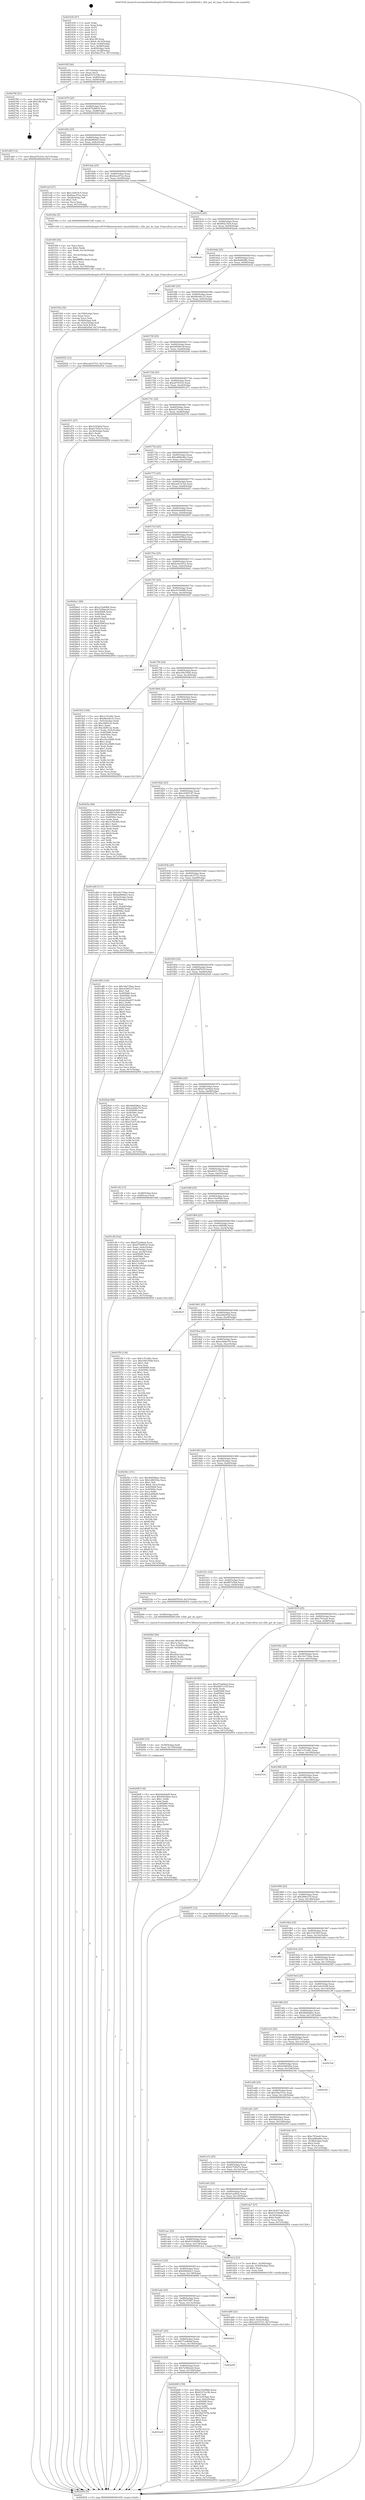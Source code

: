 digraph "0x401630" {
  label = "0x401630 (/mnt/c/Users/mathe/Desktop/tcc/POCII/binaries/extr_linuxfsf2fsdir.c_f2fs_get_de_type_Final-ollvm.out::main(0))"
  labelloc = "t"
  node[shape=record]

  Entry [label="",width=0.3,height=0.3,shape=circle,fillcolor=black,style=filled]
  "0x40165f" [label="{
     0x40165f [26]\l
     | [instrs]\l
     &nbsp;&nbsp;0x40165f \<+3\>: mov -0x7c(%rbp),%eax\l
     &nbsp;&nbsp;0x401662 \<+2\>: mov %eax,%ecx\l
     &nbsp;&nbsp;0x401664 \<+6\>: sub $0x8337e19b,%ecx\l
     &nbsp;&nbsp;0x40166a \<+3\>: mov %eax,-0x80(%rbp)\l
     &nbsp;&nbsp;0x40166d \<+6\>: mov %ecx,-0x84(%rbp)\l
     &nbsp;&nbsp;0x401673 \<+6\>: je 000000000040278f \<main+0x115f\>\l
  }"]
  "0x40278f" [label="{
     0x40278f [21]\l
     | [instrs]\l
     &nbsp;&nbsp;0x40278f \<+3\>: mov -0x2c(%rbp),%eax\l
     &nbsp;&nbsp;0x402792 \<+7\>: add $0x148,%rsp\l
     &nbsp;&nbsp;0x402799 \<+1\>: pop %rbx\l
     &nbsp;&nbsp;0x40279a \<+2\>: pop %r12\l
     &nbsp;&nbsp;0x40279c \<+2\>: pop %r13\l
     &nbsp;&nbsp;0x40279e \<+2\>: pop %r14\l
     &nbsp;&nbsp;0x4027a0 \<+2\>: pop %r15\l
     &nbsp;&nbsp;0x4027a2 \<+1\>: pop %rbp\l
     &nbsp;&nbsp;0x4027a3 \<+1\>: ret\l
  }"]
  "0x401679" [label="{
     0x401679 [25]\l
     | [instrs]\l
     &nbsp;&nbsp;0x401679 \<+5\>: jmp 000000000040167e \<main+0x4e\>\l
     &nbsp;&nbsp;0x40167e \<+3\>: mov -0x80(%rbp),%eax\l
     &nbsp;&nbsp;0x401681 \<+5\>: sub $0x875d9816,%eax\l
     &nbsp;&nbsp;0x401686 \<+6\>: mov %eax,-0x88(%rbp)\l
     &nbsp;&nbsp;0x40168c \<+6\>: je 0000000000401d65 \<main+0x735\>\l
  }"]
  Exit [label="",width=0.3,height=0.3,shape=circle,fillcolor=black,style=filled,peripheries=2]
  "0x401d65" [label="{
     0x401d65 [12]\l
     | [instrs]\l
     &nbsp;&nbsp;0x401d65 \<+7\>: movl $0xa07fc01b,-0x7c(%rbp)\l
     &nbsp;&nbsp;0x401d6c \<+5\>: jmp 0000000000402954 \<main+0x1324\>\l
  }"]
  "0x401692" [label="{
     0x401692 [25]\l
     | [instrs]\l
     &nbsp;&nbsp;0x401692 \<+5\>: jmp 0000000000401697 \<main+0x67\>\l
     &nbsp;&nbsp;0x401697 \<+3\>: mov -0x80(%rbp),%eax\l
     &nbsp;&nbsp;0x40169a \<+5\>: sub $0x8af984d3,%eax\l
     &nbsp;&nbsp;0x40169f \<+6\>: mov %eax,-0x8c(%rbp)\l
     &nbsp;&nbsp;0x4016a5 \<+6\>: je 0000000000401eef \<main+0x8bf\>\l
  }"]
  "0x401b29" [label="{
     0x401b29\l
  }", style=dashed]
  "0x401eef" [label="{
     0x401eef [27]\l
     | [instrs]\l
     &nbsp;&nbsp;0x401eef \<+5\>: mov $0xc1b814c5,%eax\l
     &nbsp;&nbsp;0x401ef4 \<+5\>: mov $0x8eec97ea,%ecx\l
     &nbsp;&nbsp;0x401ef9 \<+3\>: mov -0x2d(%rbp),%dl\l
     &nbsp;&nbsp;0x401efc \<+3\>: test $0x1,%dl\l
     &nbsp;&nbsp;0x401eff \<+3\>: cmovne %ecx,%eax\l
     &nbsp;&nbsp;0x401f02 \<+3\>: mov %eax,-0x7c(%rbp)\l
     &nbsp;&nbsp;0x401f05 \<+5\>: jmp 0000000000402954 \<main+0x1324\>\l
  }"]
  "0x4016ab" [label="{
     0x4016ab [25]\l
     | [instrs]\l
     &nbsp;&nbsp;0x4016ab \<+5\>: jmp 00000000004016b0 \<main+0x80\>\l
     &nbsp;&nbsp;0x4016b0 \<+3\>: mov -0x80(%rbp),%eax\l
     &nbsp;&nbsp;0x4016b3 \<+5\>: sub $0x8eec97ea,%eax\l
     &nbsp;&nbsp;0x4016b8 \<+6\>: mov %eax,-0x90(%rbp)\l
     &nbsp;&nbsp;0x4016be \<+6\>: je 0000000000401f0a \<main+0x8da\>\l
  }"]
  "0x4026f9" [label="{
     0x4026f9 [150]\l
     | [instrs]\l
     &nbsp;&nbsp;0x4026f9 \<+5\>: mov $0xe33e09b6,%eax\l
     &nbsp;&nbsp;0x4026fe \<+5\>: mov $0x8337e19b,%ecx\l
     &nbsp;&nbsp;0x402703 \<+2\>: mov $0x1,%dl\l
     &nbsp;&nbsp;0x402705 \<+3\>: mov -0x3c(%rbp),%esi\l
     &nbsp;&nbsp;0x402708 \<+3\>: mov %esi,-0x2c(%rbp)\l
     &nbsp;&nbsp;0x40270b \<+7\>: mov 0x405068,%esi\l
     &nbsp;&nbsp;0x402712 \<+7\>: mov 0x40506c,%edi\l
     &nbsp;&nbsp;0x402719 \<+3\>: mov %esi,%r8d\l
     &nbsp;&nbsp;0x40271c \<+7\>: add $0x5b4797fa,%r8d\l
     &nbsp;&nbsp;0x402723 \<+4\>: sub $0x1,%r8d\l
     &nbsp;&nbsp;0x402727 \<+7\>: sub $0x5b4797fa,%r8d\l
     &nbsp;&nbsp;0x40272e \<+4\>: imul %r8d,%esi\l
     &nbsp;&nbsp;0x402732 \<+3\>: and $0x1,%esi\l
     &nbsp;&nbsp;0x402735 \<+3\>: cmp $0x0,%esi\l
     &nbsp;&nbsp;0x402738 \<+4\>: sete %r9b\l
     &nbsp;&nbsp;0x40273c \<+3\>: cmp $0xa,%edi\l
     &nbsp;&nbsp;0x40273f \<+4\>: setl %r10b\l
     &nbsp;&nbsp;0x402743 \<+3\>: mov %r9b,%r11b\l
     &nbsp;&nbsp;0x402746 \<+4\>: xor $0xff,%r11b\l
     &nbsp;&nbsp;0x40274a \<+3\>: mov %r10b,%bl\l
     &nbsp;&nbsp;0x40274d \<+3\>: xor $0xff,%bl\l
     &nbsp;&nbsp;0x402750 \<+3\>: xor $0x1,%dl\l
     &nbsp;&nbsp;0x402753 \<+3\>: mov %r11b,%r14b\l
     &nbsp;&nbsp;0x402756 \<+4\>: and $0xff,%r14b\l
     &nbsp;&nbsp;0x40275a \<+3\>: and %dl,%r9b\l
     &nbsp;&nbsp;0x40275d \<+3\>: mov %bl,%r15b\l
     &nbsp;&nbsp;0x402760 \<+4\>: and $0xff,%r15b\l
     &nbsp;&nbsp;0x402764 \<+3\>: and %dl,%r10b\l
     &nbsp;&nbsp;0x402767 \<+3\>: or %r9b,%r14b\l
     &nbsp;&nbsp;0x40276a \<+3\>: or %r10b,%r15b\l
     &nbsp;&nbsp;0x40276d \<+3\>: xor %r15b,%r14b\l
     &nbsp;&nbsp;0x402770 \<+3\>: or %bl,%r11b\l
     &nbsp;&nbsp;0x402773 \<+4\>: xor $0xff,%r11b\l
     &nbsp;&nbsp;0x402777 \<+3\>: or $0x1,%dl\l
     &nbsp;&nbsp;0x40277a \<+3\>: and %dl,%r11b\l
     &nbsp;&nbsp;0x40277d \<+3\>: or %r11b,%r14b\l
     &nbsp;&nbsp;0x402780 \<+4\>: test $0x1,%r14b\l
     &nbsp;&nbsp;0x402784 \<+3\>: cmovne %ecx,%eax\l
     &nbsp;&nbsp;0x402787 \<+3\>: mov %eax,-0x7c(%rbp)\l
     &nbsp;&nbsp;0x40278a \<+5\>: jmp 0000000000402954 \<main+0x1324\>\l
  }"]
  "0x401f0a" [label="{
     0x401f0a [5]\l
     | [instrs]\l
     &nbsp;&nbsp;0x401f0a \<+5\>: call 0000000000401160 \<next_i\>\l
     | [calls]\l
     &nbsp;&nbsp;0x401160 \{1\} (/mnt/c/Users/mathe/Desktop/tcc/POCII/binaries/extr_linuxfsf2fsdir.c_f2fs_get_de_type_Final-ollvm.out::next_i)\l
  }"]
  "0x4016c4" [label="{
     0x4016c4 [25]\l
     | [instrs]\l
     &nbsp;&nbsp;0x4016c4 \<+5\>: jmp 00000000004016c9 \<main+0x99\>\l
     &nbsp;&nbsp;0x4016c9 \<+3\>: mov -0x80(%rbp),%eax\l
     &nbsp;&nbsp;0x4016cc \<+5\>: sub $0x962c3fc6,%eax\l
     &nbsp;&nbsp;0x4016d1 \<+6\>: mov %eax,-0x94(%rbp)\l
     &nbsp;&nbsp;0x4016d7 \<+6\>: je 00000000004022ab \<main+0xc7b\>\l
  }"]
  "0x401b10" [label="{
     0x401b10 [25]\l
     | [instrs]\l
     &nbsp;&nbsp;0x401b10 \<+5\>: jmp 0000000000401b15 \<main+0x4e5\>\l
     &nbsp;&nbsp;0x401b15 \<+3\>: mov -0x80(%rbp),%eax\l
     &nbsp;&nbsp;0x401b18 \<+5\>: sub $0x7a56be2d,%eax\l
     &nbsp;&nbsp;0x401b1d \<+6\>: mov %eax,-0x144(%rbp)\l
     &nbsp;&nbsp;0x401b23 \<+6\>: je 00000000004026f9 \<main+0x10c9\>\l
  }"]
  "0x4022ab" [label="{
     0x4022ab\l
  }", style=dashed]
  "0x4016dd" [label="{
     0x4016dd [25]\l
     | [instrs]\l
     &nbsp;&nbsp;0x4016dd \<+5\>: jmp 00000000004016e2 \<main+0xb2\>\l
     &nbsp;&nbsp;0x4016e2 \<+3\>: mov -0x80(%rbp),%eax\l
     &nbsp;&nbsp;0x4016e5 \<+5\>: sub $0x9a8d2f8c,%eax\l
     &nbsp;&nbsp;0x4016ea \<+6\>: mov %eax,-0x98(%rbp)\l
     &nbsp;&nbsp;0x4016f0 \<+6\>: je 0000000000402432 \<main+0xe02\>\l
  }"]
  "0x40229f" [label="{
     0x40229f\l
  }", style=dashed]
  "0x402432" [label="{
     0x402432\l
  }", style=dashed]
  "0x4016f6" [label="{
     0x4016f6 [25]\l
     | [instrs]\l
     &nbsp;&nbsp;0x4016f6 \<+5\>: jmp 00000000004016fb \<main+0xcb\>\l
     &nbsp;&nbsp;0x4016fb \<+3\>: mov -0x80(%rbp),%eax\l
     &nbsp;&nbsp;0x4016fe \<+5\>: sub $0x9bc64c33,%eax\l
     &nbsp;&nbsp;0x401703 \<+6\>: mov %eax,-0x9c(%rbp)\l
     &nbsp;&nbsp;0x401709 \<+6\>: je 0000000000402052 \<main+0xa22\>\l
  }"]
  "0x401af7" [label="{
     0x401af7 [25]\l
     | [instrs]\l
     &nbsp;&nbsp;0x401af7 \<+5\>: jmp 0000000000401afc \<main+0x4cc\>\l
     &nbsp;&nbsp;0x401afc \<+3\>: mov -0x80(%rbp),%eax\l
     &nbsp;&nbsp;0x401aff \<+5\>: sub $0x71adb8af,%eax\l
     &nbsp;&nbsp;0x401b04 \<+6\>: mov %eax,-0x140(%rbp)\l
     &nbsp;&nbsp;0x401b0a \<+6\>: je 000000000040229f \<main+0xc6f\>\l
  }"]
  "0x402052" [label="{
     0x402052 [12]\l
     | [instrs]\l
     &nbsp;&nbsp;0x402052 \<+7\>: movl $0xcab33723,-0x7c(%rbp)\l
     &nbsp;&nbsp;0x402059 \<+5\>: jmp 0000000000402954 \<main+0x1324\>\l
  }"]
  "0x40170f" [label="{
     0x40170f [25]\l
     | [instrs]\l
     &nbsp;&nbsp;0x40170f \<+5\>: jmp 0000000000401714 \<main+0xe4\>\l
     &nbsp;&nbsp;0x401714 \<+3\>: mov -0x80(%rbp),%eax\l
     &nbsp;&nbsp;0x401717 \<+5\>: sub $0x9d5d4c3f,%eax\l
     &nbsp;&nbsp;0x40171c \<+6\>: mov %eax,-0xa0(%rbp)\l
     &nbsp;&nbsp;0x401722 \<+6\>: je 0000000000402426 \<main+0xdf6\>\l
  }"]
  "0x4022c6" [label="{
     0x4022c6\l
  }", style=dashed]
  "0x402426" [label="{
     0x402426\l
  }", style=dashed]
  "0x401728" [label="{
     0x401728 [25]\l
     | [instrs]\l
     &nbsp;&nbsp;0x401728 \<+5\>: jmp 000000000040172d \<main+0xfd\>\l
     &nbsp;&nbsp;0x40172d \<+3\>: mov -0x80(%rbp),%eax\l
     &nbsp;&nbsp;0x401730 \<+5\>: sub $0xa07fc01b,%eax\l
     &nbsp;&nbsp;0x401735 \<+6\>: mov %eax,-0xa4(%rbp)\l
     &nbsp;&nbsp;0x40173b \<+6\>: je 0000000000401d71 \<main+0x741\>\l
  }"]
  "0x401ade" [label="{
     0x401ade [25]\l
     | [instrs]\l
     &nbsp;&nbsp;0x401ade \<+5\>: jmp 0000000000401ae3 \<main+0x4b3\>\l
     &nbsp;&nbsp;0x401ae3 \<+3\>: mov -0x80(%rbp),%eax\l
     &nbsp;&nbsp;0x401ae6 \<+5\>: sub $0x709750f7,%eax\l
     &nbsp;&nbsp;0x401aeb \<+6\>: mov %eax,-0x13c(%rbp)\l
     &nbsp;&nbsp;0x401af1 \<+6\>: je 00000000004022c6 \<main+0xc96\>\l
  }"]
  "0x401d71" [label="{
     0x401d71 [27]\l
     | [instrs]\l
     &nbsp;&nbsp;0x401d71 \<+5\>: mov $0x31834fcf,%eax\l
     &nbsp;&nbsp;0x401d76 \<+5\>: mov $0x617d5a7a,%ecx\l
     &nbsp;&nbsp;0x401d7b \<+3\>: mov -0x34(%rbp),%edx\l
     &nbsp;&nbsp;0x401d7e \<+3\>: cmp $0x1,%edx\l
     &nbsp;&nbsp;0x401d81 \<+3\>: cmovl %ecx,%eax\l
     &nbsp;&nbsp;0x401d84 \<+3\>: mov %eax,-0x7c(%rbp)\l
     &nbsp;&nbsp;0x401d87 \<+5\>: jmp 0000000000402954 \<main+0x1324\>\l
  }"]
  "0x401741" [label="{
     0x401741 [25]\l
     | [instrs]\l
     &nbsp;&nbsp;0x401741 \<+5\>: jmp 0000000000401746 \<main+0x116\>\l
     &nbsp;&nbsp;0x401746 \<+3\>: mov -0x80(%rbp),%eax\l
     &nbsp;&nbsp;0x401749 \<+5\>: sub $0xa437aae0,%eax\l
     &nbsp;&nbsp;0x40174e \<+6\>: mov %eax,-0xa8(%rbp)\l
     &nbsp;&nbsp;0x401754 \<+6\>: je 000000000040257d \<main+0xf4d\>\l
  }"]
  "0x402888" [label="{
     0x402888\l
  }", style=dashed]
  "0x40257d" [label="{
     0x40257d\l
  }", style=dashed]
  "0x40175a" [label="{
     0x40175a [25]\l
     | [instrs]\l
     &nbsp;&nbsp;0x40175a \<+5\>: jmp 000000000040175f \<main+0x12f\>\l
     &nbsp;&nbsp;0x40175f \<+3\>: mov -0x80(%rbp),%eax\l
     &nbsp;&nbsp;0x401762 \<+5\>: sub $0xa486adbe,%eax\l
     &nbsp;&nbsp;0x401767 \<+6\>: mov %eax,-0xac(%rbp)\l
     &nbsp;&nbsp;0x40176d \<+6\>: je 0000000000401b67 \<main+0x537\>\l
  }"]
  "0x4020ff" [label="{
     0x4020ff [139]\l
     | [instrs]\l
     &nbsp;&nbsp;0x4020ff \<+5\>: mov $0xb0efa4d9,%eax\l
     &nbsp;&nbsp;0x402104 \<+5\>: mov $0xf39cb9ae,%ecx\l
     &nbsp;&nbsp;0x402109 \<+3\>: mov $0x1,%r8b\l
     &nbsp;&nbsp;0x40210c \<+2\>: xor %edx,%edx\l
     &nbsp;&nbsp;0x40210e \<+7\>: mov 0x405068,%esi\l
     &nbsp;&nbsp;0x402115 \<+8\>: mov 0x40506c,%r9d\l
     &nbsp;&nbsp;0x40211d \<+3\>: sub $0x1,%edx\l
     &nbsp;&nbsp;0x402120 \<+3\>: mov %esi,%r10d\l
     &nbsp;&nbsp;0x402123 \<+3\>: add %edx,%r10d\l
     &nbsp;&nbsp;0x402126 \<+4\>: imul %r10d,%esi\l
     &nbsp;&nbsp;0x40212a \<+3\>: and $0x1,%esi\l
     &nbsp;&nbsp;0x40212d \<+3\>: cmp $0x0,%esi\l
     &nbsp;&nbsp;0x402130 \<+4\>: sete %r11b\l
     &nbsp;&nbsp;0x402134 \<+4\>: cmp $0xa,%r9d\l
     &nbsp;&nbsp;0x402138 \<+3\>: setl %bl\l
     &nbsp;&nbsp;0x40213b \<+3\>: mov %r11b,%r14b\l
     &nbsp;&nbsp;0x40213e \<+4\>: xor $0xff,%r14b\l
     &nbsp;&nbsp;0x402142 \<+3\>: mov %bl,%r15b\l
     &nbsp;&nbsp;0x402145 \<+4\>: xor $0xff,%r15b\l
     &nbsp;&nbsp;0x402149 \<+4\>: xor $0x1,%r8b\l
     &nbsp;&nbsp;0x40214d \<+3\>: mov %r14b,%r12b\l
     &nbsp;&nbsp;0x402150 \<+4\>: and $0xff,%r12b\l
     &nbsp;&nbsp;0x402154 \<+3\>: and %r8b,%r11b\l
     &nbsp;&nbsp;0x402157 \<+3\>: mov %r15b,%r13b\l
     &nbsp;&nbsp;0x40215a \<+4\>: and $0xff,%r13b\l
     &nbsp;&nbsp;0x40215e \<+3\>: and %r8b,%bl\l
     &nbsp;&nbsp;0x402161 \<+3\>: or %r11b,%r12b\l
     &nbsp;&nbsp;0x402164 \<+3\>: or %bl,%r13b\l
     &nbsp;&nbsp;0x402167 \<+3\>: xor %r13b,%r12b\l
     &nbsp;&nbsp;0x40216a \<+3\>: or %r15b,%r14b\l
     &nbsp;&nbsp;0x40216d \<+4\>: xor $0xff,%r14b\l
     &nbsp;&nbsp;0x402171 \<+4\>: or $0x1,%r8b\l
     &nbsp;&nbsp;0x402175 \<+3\>: and %r8b,%r14b\l
     &nbsp;&nbsp;0x402178 \<+3\>: or %r14b,%r12b\l
     &nbsp;&nbsp;0x40217b \<+4\>: test $0x1,%r12b\l
     &nbsp;&nbsp;0x40217f \<+3\>: cmovne %ecx,%eax\l
     &nbsp;&nbsp;0x402182 \<+3\>: mov %eax,-0x7c(%rbp)\l
     &nbsp;&nbsp;0x402185 \<+5\>: jmp 0000000000402954 \<main+0x1324\>\l
  }"]
  "0x401b67" [label="{
     0x401b67\l
  }", style=dashed]
  "0x401773" [label="{
     0x401773 [25]\l
     | [instrs]\l
     &nbsp;&nbsp;0x401773 \<+5\>: jmp 0000000000401778 \<main+0x148\>\l
     &nbsp;&nbsp;0x401778 \<+3\>: mov -0x80(%rbp),%eax\l
     &nbsp;&nbsp;0x40177b \<+5\>: sub $0xae67a722,%eax\l
     &nbsp;&nbsp;0x401780 \<+6\>: mov %eax,-0xb0(%rbp)\l
     &nbsp;&nbsp;0x401786 \<+6\>: je 0000000000402451 \<main+0xe21\>\l
  }"]
  "0x4020f0" [label="{
     0x4020f0 [15]\l
     | [instrs]\l
     &nbsp;&nbsp;0x4020f0 \<+4\>: mov -0x58(%rbp),%rdi\l
     &nbsp;&nbsp;0x4020f4 \<+6\>: mov %eax,-0x154(%rbp)\l
     &nbsp;&nbsp;0x4020fa \<+5\>: call 0000000000401030 \<free@plt\>\l
     | [calls]\l
     &nbsp;&nbsp;0x401030 \{1\} (unknown)\l
  }"]
  "0x402451" [label="{
     0x402451\l
  }", style=dashed]
  "0x40178c" [label="{
     0x40178c [25]\l
     | [instrs]\l
     &nbsp;&nbsp;0x40178c \<+5\>: jmp 0000000000401791 \<main+0x161\>\l
     &nbsp;&nbsp;0x401791 \<+3\>: mov -0x80(%rbp),%eax\l
     &nbsp;&nbsp;0x401794 \<+5\>: sub $0xb0efa4d9,%eax\l
     &nbsp;&nbsp;0x401799 \<+6\>: mov %eax,-0xb4(%rbp)\l
     &nbsp;&nbsp;0x40179f \<+6\>: je 0000000000402805 \<main+0x11d5\>\l
  }"]
  "0x4020bf" [label="{
     0x4020bf [49]\l
     | [instrs]\l
     &nbsp;&nbsp;0x4020bf \<+10\>: movabs $0x4030d6,%rdi\l
     &nbsp;&nbsp;0x4020c9 \<+5\>: mov $0x1a,%ecx\l
     &nbsp;&nbsp;0x4020ce \<+3\>: mov %al,-0x5d(%rbp)\l
     &nbsp;&nbsp;0x4020d1 \<+4\>: movzbl -0x5d(%rbp),%eax\l
     &nbsp;&nbsp;0x4020d5 \<+1\>: cltd\l
     &nbsp;&nbsp;0x4020d6 \<+2\>: idiv %ecx\l
     &nbsp;&nbsp;0x4020d8 \<+6\>: sub $0xd52c3aa3,%edx\l
     &nbsp;&nbsp;0x4020de \<+3\>: add $0x61,%edx\l
     &nbsp;&nbsp;0x4020e1 \<+6\>: add $0xd52c3aa3,%edx\l
     &nbsp;&nbsp;0x4020e7 \<+2\>: mov %edx,%esi\l
     &nbsp;&nbsp;0x4020e9 \<+2\>: mov $0x0,%al\l
     &nbsp;&nbsp;0x4020eb \<+5\>: call 0000000000401040 \<printf@plt\>\l
     | [calls]\l
     &nbsp;&nbsp;0x401040 \{1\} (unknown)\l
  }"]
  "0x402805" [label="{
     0x402805\l
  }", style=dashed]
  "0x4017a5" [label="{
     0x4017a5 [25]\l
     | [instrs]\l
     &nbsp;&nbsp;0x4017a5 \<+5\>: jmp 00000000004017aa \<main+0x17a\>\l
     &nbsp;&nbsp;0x4017aa \<+3\>: mov -0x80(%rbp),%eax\l
     &nbsp;&nbsp;0x4017ad \<+5\>: sub $0xb9d559e2,%eax\l
     &nbsp;&nbsp;0x4017b2 \<+6\>: mov %eax,-0xb8(%rbp)\l
     &nbsp;&nbsp;0x4017b8 \<+6\>: je 0000000000402226 \<main+0xbf6\>\l
  }"]
  "0x401f3b" [label="{
     0x401f3b [36]\l
     | [instrs]\l
     &nbsp;&nbsp;0x401f3b \<+6\>: mov -0x150(%rbp),%ecx\l
     &nbsp;&nbsp;0x401f41 \<+3\>: imul %eax,%ecx\l
     &nbsp;&nbsp;0x401f44 \<+3\>: movslq %ecx,%rdi\l
     &nbsp;&nbsp;0x401f47 \<+4\>: mov -0x58(%rbp),%r8\l
     &nbsp;&nbsp;0x401f4b \<+4\>: movslq -0x5c(%rbp),%r9\l
     &nbsp;&nbsp;0x401f4f \<+4\>: mov %rdi,(%r8,%r9,8)\l
     &nbsp;&nbsp;0x401f53 \<+7\>: movl $0xedd2d5af,-0x7c(%rbp)\l
     &nbsp;&nbsp;0x401f5a \<+5\>: jmp 0000000000402954 \<main+0x1324\>\l
  }"]
  "0x402226" [label="{
     0x402226\l
  }", style=dashed]
  "0x4017be" [label="{
     0x4017be [25]\l
     | [instrs]\l
     &nbsp;&nbsp;0x4017be \<+5\>: jmp 00000000004017c3 \<main+0x193\>\l
     &nbsp;&nbsp;0x4017c3 \<+3\>: mov -0x80(%rbp),%eax\l
     &nbsp;&nbsp;0x4017c6 \<+5\>: sub $0xbcbe3812,%eax\l
     &nbsp;&nbsp;0x4017cb \<+6\>: mov %eax,-0xbc(%rbp)\l
     &nbsp;&nbsp;0x4017d1 \<+6\>: je 00000000004026a1 \<main+0x1071\>\l
  }"]
  "0x401f0f" [label="{
     0x401f0f [44]\l
     | [instrs]\l
     &nbsp;&nbsp;0x401f0f \<+2\>: xor %ecx,%ecx\l
     &nbsp;&nbsp;0x401f11 \<+5\>: mov $0x2,%edx\l
     &nbsp;&nbsp;0x401f16 \<+6\>: mov %edx,-0x14c(%rbp)\l
     &nbsp;&nbsp;0x401f1c \<+1\>: cltd\l
     &nbsp;&nbsp;0x401f1d \<+6\>: mov -0x14c(%rbp),%esi\l
     &nbsp;&nbsp;0x401f23 \<+2\>: idiv %esi\l
     &nbsp;&nbsp;0x401f25 \<+6\>: imul $0xfffffffe,%edx,%edx\l
     &nbsp;&nbsp;0x401f2b \<+3\>: sub $0x1,%ecx\l
     &nbsp;&nbsp;0x401f2e \<+2\>: sub %ecx,%edx\l
     &nbsp;&nbsp;0x401f30 \<+6\>: mov %edx,-0x150(%rbp)\l
     &nbsp;&nbsp;0x401f36 \<+5\>: call 0000000000401160 \<next_i\>\l
     | [calls]\l
     &nbsp;&nbsp;0x401160 \{1\} (/mnt/c/Users/mathe/Desktop/tcc/POCII/binaries/extr_linuxfsf2fsdir.c_f2fs_get_de_type_Final-ollvm.out::next_i)\l
  }"]
  "0x4026a1" [label="{
     0x4026a1 [88]\l
     | [instrs]\l
     &nbsp;&nbsp;0x4026a1 \<+5\>: mov $0xe33e09b6,%eax\l
     &nbsp;&nbsp;0x4026a6 \<+5\>: mov $0x7a56be2d,%ecx\l
     &nbsp;&nbsp;0x4026ab \<+7\>: mov 0x405068,%edx\l
     &nbsp;&nbsp;0x4026b2 \<+7\>: mov 0x40506c,%esi\l
     &nbsp;&nbsp;0x4026b9 \<+2\>: mov %edx,%edi\l
     &nbsp;&nbsp;0x4026bb \<+6\>: add $0x935663ed,%edi\l
     &nbsp;&nbsp;0x4026c1 \<+3\>: sub $0x1,%edi\l
     &nbsp;&nbsp;0x4026c4 \<+6\>: sub $0x935663ed,%edi\l
     &nbsp;&nbsp;0x4026ca \<+3\>: imul %edi,%edx\l
     &nbsp;&nbsp;0x4026cd \<+3\>: and $0x1,%edx\l
     &nbsp;&nbsp;0x4026d0 \<+3\>: cmp $0x0,%edx\l
     &nbsp;&nbsp;0x4026d3 \<+4\>: sete %r8b\l
     &nbsp;&nbsp;0x4026d7 \<+3\>: cmp $0xa,%esi\l
     &nbsp;&nbsp;0x4026da \<+4\>: setl %r9b\l
     &nbsp;&nbsp;0x4026de \<+3\>: mov %r8b,%r10b\l
     &nbsp;&nbsp;0x4026e1 \<+3\>: and %r9b,%r10b\l
     &nbsp;&nbsp;0x4026e4 \<+3\>: xor %r9b,%r8b\l
     &nbsp;&nbsp;0x4026e7 \<+3\>: or %r8b,%r10b\l
     &nbsp;&nbsp;0x4026ea \<+4\>: test $0x1,%r10b\l
     &nbsp;&nbsp;0x4026ee \<+3\>: cmovne %ecx,%eax\l
     &nbsp;&nbsp;0x4026f1 \<+3\>: mov %eax,-0x7c(%rbp)\l
     &nbsp;&nbsp;0x4026f4 \<+5\>: jmp 0000000000402954 \<main+0x1324\>\l
  }"]
  "0x4017d7" [label="{
     0x4017d7 [25]\l
     | [instrs]\l
     &nbsp;&nbsp;0x4017d7 \<+5\>: jmp 00000000004017dc \<main+0x1ac\>\l
     &nbsp;&nbsp;0x4017dc \<+3\>: mov -0x80(%rbp),%eax\l
     &nbsp;&nbsp;0x4017df \<+5\>: sub $0xc01549d0,%eax\l
     &nbsp;&nbsp;0x4017e4 \<+6\>: mov %eax,-0xc0(%rbp)\l
     &nbsp;&nbsp;0x4017ea \<+6\>: je 00000000004024d7 \<main+0xea7\>\l
  }"]
  "0x401dd9" [label="{
     0x401dd9 [23]\l
     | [instrs]\l
     &nbsp;&nbsp;0x401dd9 \<+4\>: mov %rax,-0x58(%rbp)\l
     &nbsp;&nbsp;0x401ddd \<+7\>: movl $0x0,-0x5c(%rbp)\l
     &nbsp;&nbsp;0x401de4 \<+7\>: movl $0xcab33723,-0x7c(%rbp)\l
     &nbsp;&nbsp;0x401deb \<+5\>: jmp 0000000000402954 \<main+0x1324\>\l
  }"]
  "0x4024d7" [label="{
     0x4024d7\l
  }", style=dashed]
  "0x4017f0" [label="{
     0x4017f0 [25]\l
     | [instrs]\l
     &nbsp;&nbsp;0x4017f0 \<+5\>: jmp 00000000004017f5 \<main+0x1c5\>\l
     &nbsp;&nbsp;0x4017f5 \<+3\>: mov -0x80(%rbp),%eax\l
     &nbsp;&nbsp;0x4017f8 \<+5\>: sub $0xc04e76d4,%eax\l
     &nbsp;&nbsp;0x4017fd \<+6\>: mov %eax,-0xc4(%rbp)\l
     &nbsp;&nbsp;0x401803 \<+6\>: je 0000000000401fe5 \<main+0x9b5\>\l
  }"]
  "0x401ac5" [label="{
     0x401ac5 [25]\l
     | [instrs]\l
     &nbsp;&nbsp;0x401ac5 \<+5\>: jmp 0000000000401aca \<main+0x49a\>\l
     &nbsp;&nbsp;0x401aca \<+3\>: mov -0x80(%rbp),%eax\l
     &nbsp;&nbsp;0x401acd \<+5\>: sub $0x6d49a9c1,%eax\l
     &nbsp;&nbsp;0x401ad2 \<+6\>: mov %eax,-0x138(%rbp)\l
     &nbsp;&nbsp;0x401ad8 \<+6\>: je 0000000000402888 \<main+0x1258\>\l
  }"]
  "0x401fe5" [label="{
     0x401fe5 [109]\l
     | [instrs]\l
     &nbsp;&nbsp;0x401fe5 \<+5\>: mov $0x1c51efdc,%eax\l
     &nbsp;&nbsp;0x401fea \<+5\>: mov $0x9bc64c33,%ecx\l
     &nbsp;&nbsp;0x401fef \<+3\>: mov -0x5c(%rbp),%edx\l
     &nbsp;&nbsp;0x401ff2 \<+6\>: sub $0xcf2f61e2,%edx\l
     &nbsp;&nbsp;0x401ff8 \<+3\>: add $0x1,%edx\l
     &nbsp;&nbsp;0x401ffb \<+6\>: add $0xcf2f61e2,%edx\l
     &nbsp;&nbsp;0x402001 \<+3\>: mov %edx,-0x5c(%rbp)\l
     &nbsp;&nbsp;0x402004 \<+7\>: mov 0x405068,%edx\l
     &nbsp;&nbsp;0x40200b \<+7\>: mov 0x40506c,%esi\l
     &nbsp;&nbsp;0x402012 \<+2\>: mov %edx,%edi\l
     &nbsp;&nbsp;0x402014 \<+6\>: sub $0x16ca5b86,%edi\l
     &nbsp;&nbsp;0x40201a \<+3\>: sub $0x1,%edi\l
     &nbsp;&nbsp;0x40201d \<+6\>: add $0x16ca5b86,%edi\l
     &nbsp;&nbsp;0x402023 \<+3\>: imul %edi,%edx\l
     &nbsp;&nbsp;0x402026 \<+3\>: and $0x1,%edx\l
     &nbsp;&nbsp;0x402029 \<+3\>: cmp $0x0,%edx\l
     &nbsp;&nbsp;0x40202c \<+4\>: sete %r8b\l
     &nbsp;&nbsp;0x402030 \<+3\>: cmp $0xa,%esi\l
     &nbsp;&nbsp;0x402033 \<+4\>: setl %r9b\l
     &nbsp;&nbsp;0x402037 \<+3\>: mov %r8b,%r10b\l
     &nbsp;&nbsp;0x40203a \<+3\>: and %r9b,%r10b\l
     &nbsp;&nbsp;0x40203d \<+3\>: xor %r9b,%r8b\l
     &nbsp;&nbsp;0x402040 \<+3\>: or %r8b,%r10b\l
     &nbsp;&nbsp;0x402043 \<+4\>: test $0x1,%r10b\l
     &nbsp;&nbsp;0x402047 \<+3\>: cmovne %ecx,%eax\l
     &nbsp;&nbsp;0x40204a \<+3\>: mov %eax,-0x7c(%rbp)\l
     &nbsp;&nbsp;0x40204d \<+5\>: jmp 0000000000402954 \<main+0x1324\>\l
  }"]
  "0x401809" [label="{
     0x401809 [25]\l
     | [instrs]\l
     &nbsp;&nbsp;0x401809 \<+5\>: jmp 000000000040180e \<main+0x1de\>\l
     &nbsp;&nbsp;0x40180e \<+3\>: mov -0x80(%rbp),%eax\l
     &nbsp;&nbsp;0x401811 \<+5\>: sub $0xc1b814c5,%eax\l
     &nbsp;&nbsp;0x401816 \<+6\>: mov %eax,-0xc8(%rbp)\l
     &nbsp;&nbsp;0x40181c \<+6\>: je 000000000040205e \<main+0xa2e\>\l
  }"]
  "0x401dc2" [label="{
     0x401dc2 [23]\l
     | [instrs]\l
     &nbsp;&nbsp;0x401dc2 \<+7\>: movl $0x1,-0x50(%rbp)\l
     &nbsp;&nbsp;0x401dc9 \<+4\>: movslq -0x50(%rbp),%rax\l
     &nbsp;&nbsp;0x401dcd \<+4\>: shl $0x3,%rax\l
     &nbsp;&nbsp;0x401dd1 \<+3\>: mov %rax,%rdi\l
     &nbsp;&nbsp;0x401dd4 \<+5\>: call 0000000000401050 \<malloc@plt\>\l
     | [calls]\l
     &nbsp;&nbsp;0x401050 \{1\} (unknown)\l
  }"]
  "0x40205e" [label="{
     0x40205e [88]\l
     | [instrs]\l
     &nbsp;&nbsp;0x40205e \<+5\>: mov $0xb0efa4d9,%eax\l
     &nbsp;&nbsp;0x402063 \<+5\>: mov $0xffd7e5b9,%ecx\l
     &nbsp;&nbsp;0x402068 \<+7\>: mov 0x405068,%edx\l
     &nbsp;&nbsp;0x40206f \<+7\>: mov 0x40506c,%esi\l
     &nbsp;&nbsp;0x402076 \<+2\>: mov %edx,%edi\l
     &nbsp;&nbsp;0x402078 \<+6\>: sub $0x1c59cfd0,%edi\l
     &nbsp;&nbsp;0x40207e \<+3\>: sub $0x1,%edi\l
     &nbsp;&nbsp;0x402081 \<+6\>: add $0x1c59cfd0,%edi\l
     &nbsp;&nbsp;0x402087 \<+3\>: imul %edi,%edx\l
     &nbsp;&nbsp;0x40208a \<+3\>: and $0x1,%edx\l
     &nbsp;&nbsp;0x40208d \<+3\>: cmp $0x0,%edx\l
     &nbsp;&nbsp;0x402090 \<+4\>: sete %r8b\l
     &nbsp;&nbsp;0x402094 \<+3\>: cmp $0xa,%esi\l
     &nbsp;&nbsp;0x402097 \<+4\>: setl %r9b\l
     &nbsp;&nbsp;0x40209b \<+3\>: mov %r8b,%r10b\l
     &nbsp;&nbsp;0x40209e \<+3\>: and %r9b,%r10b\l
     &nbsp;&nbsp;0x4020a1 \<+3\>: xor %r9b,%r8b\l
     &nbsp;&nbsp;0x4020a4 \<+3\>: or %r8b,%r10b\l
     &nbsp;&nbsp;0x4020a7 \<+4\>: test $0x1,%r10b\l
     &nbsp;&nbsp;0x4020ab \<+3\>: cmovne %ecx,%eax\l
     &nbsp;&nbsp;0x4020ae \<+3\>: mov %eax,-0x7c(%rbp)\l
     &nbsp;&nbsp;0x4020b1 \<+5\>: jmp 0000000000402954 \<main+0x1324\>\l
  }"]
  "0x401822" [label="{
     0x401822 [25]\l
     | [instrs]\l
     &nbsp;&nbsp;0x401822 \<+5\>: jmp 0000000000401827 \<main+0x1f7\>\l
     &nbsp;&nbsp;0x401827 \<+3\>: mov -0x80(%rbp),%eax\l
     &nbsp;&nbsp;0x40182a \<+5\>: sub $0xc6365147,%eax\l
     &nbsp;&nbsp;0x40182f \<+6\>: mov %eax,-0xcc(%rbp)\l
     &nbsp;&nbsp;0x401835 \<+6\>: je 0000000000401e80 \<main+0x850\>\l
  }"]
  "0x401aac" [label="{
     0x401aac [25]\l
     | [instrs]\l
     &nbsp;&nbsp;0x401aac \<+5\>: jmp 0000000000401ab1 \<main+0x481\>\l
     &nbsp;&nbsp;0x401ab1 \<+3\>: mov -0x80(%rbp),%eax\l
     &nbsp;&nbsp;0x401ab4 \<+5\>: sub $0x63338286,%eax\l
     &nbsp;&nbsp;0x401ab9 \<+6\>: mov %eax,-0x134(%rbp)\l
     &nbsp;&nbsp;0x401abf \<+6\>: je 0000000000401dc2 \<main+0x792\>\l
  }"]
  "0x401e80" [label="{
     0x401e80 [111]\l
     | [instrs]\l
     &nbsp;&nbsp;0x401e80 \<+5\>: mov $0x16e739ae,%eax\l
     &nbsp;&nbsp;0x401e85 \<+5\>: mov $0x8af984d3,%ecx\l
     &nbsp;&nbsp;0x401e8a \<+3\>: mov -0x5c(%rbp),%edx\l
     &nbsp;&nbsp;0x401e8d \<+3\>: cmp -0x50(%rbp),%edx\l
     &nbsp;&nbsp;0x401e90 \<+4\>: setl %sil\l
     &nbsp;&nbsp;0x401e94 \<+4\>: and $0x1,%sil\l
     &nbsp;&nbsp;0x401e98 \<+4\>: mov %sil,-0x2d(%rbp)\l
     &nbsp;&nbsp;0x401e9c \<+7\>: mov 0x405068,%edx\l
     &nbsp;&nbsp;0x401ea3 \<+7\>: mov 0x40506c,%edi\l
     &nbsp;&nbsp;0x401eaa \<+3\>: mov %edx,%r8d\l
     &nbsp;&nbsp;0x401ead \<+7\>: sub $0x9053e9dc,%r8d\l
     &nbsp;&nbsp;0x401eb4 \<+4\>: sub $0x1,%r8d\l
     &nbsp;&nbsp;0x401eb8 \<+7\>: add $0x9053e9dc,%r8d\l
     &nbsp;&nbsp;0x401ebf \<+4\>: imul %r8d,%edx\l
     &nbsp;&nbsp;0x401ec3 \<+3\>: and $0x1,%edx\l
     &nbsp;&nbsp;0x401ec6 \<+3\>: cmp $0x0,%edx\l
     &nbsp;&nbsp;0x401ec9 \<+4\>: sete %sil\l
     &nbsp;&nbsp;0x401ecd \<+3\>: cmp $0xa,%edi\l
     &nbsp;&nbsp;0x401ed0 \<+4\>: setl %r9b\l
     &nbsp;&nbsp;0x401ed4 \<+3\>: mov %sil,%r10b\l
     &nbsp;&nbsp;0x401ed7 \<+3\>: and %r9b,%r10b\l
     &nbsp;&nbsp;0x401eda \<+3\>: xor %r9b,%sil\l
     &nbsp;&nbsp;0x401edd \<+3\>: or %sil,%r10b\l
     &nbsp;&nbsp;0x401ee0 \<+4\>: test $0x1,%r10b\l
     &nbsp;&nbsp;0x401ee4 \<+3\>: cmovne %ecx,%eax\l
     &nbsp;&nbsp;0x401ee7 \<+3\>: mov %eax,-0x7c(%rbp)\l
     &nbsp;&nbsp;0x401eea \<+5\>: jmp 0000000000402954 \<main+0x1324\>\l
  }"]
  "0x40183b" [label="{
     0x40183b [25]\l
     | [instrs]\l
     &nbsp;&nbsp;0x40183b \<+5\>: jmp 0000000000401840 \<main+0x210\>\l
     &nbsp;&nbsp;0x401840 \<+3\>: mov -0x80(%rbp),%eax\l
     &nbsp;&nbsp;0x401843 \<+5\>: sub $0xcab33723,%eax\l
     &nbsp;&nbsp;0x401848 \<+6\>: mov %eax,-0xd0(%rbp)\l
     &nbsp;&nbsp;0x40184e \<+6\>: je 0000000000401df0 \<main+0x7c0\>\l
  }"]
  "0x40285a" [label="{
     0x40285a\l
  }", style=dashed]
  "0x401df0" [label="{
     0x401df0 [144]\l
     | [instrs]\l
     &nbsp;&nbsp;0x401df0 \<+5\>: mov $0x16e739ae,%eax\l
     &nbsp;&nbsp;0x401df5 \<+5\>: mov $0xc6365147,%ecx\l
     &nbsp;&nbsp;0x401dfa \<+2\>: mov $0x1,%dl\l
     &nbsp;&nbsp;0x401dfc \<+7\>: mov 0x405068,%esi\l
     &nbsp;&nbsp;0x401e03 \<+7\>: mov 0x40506c,%edi\l
     &nbsp;&nbsp;0x401e0a \<+3\>: mov %esi,%r8d\l
     &nbsp;&nbsp;0x401e0d \<+7\>: sub $0xb24beb57,%r8d\l
     &nbsp;&nbsp;0x401e14 \<+4\>: sub $0x1,%r8d\l
     &nbsp;&nbsp;0x401e18 \<+7\>: add $0xb24beb57,%r8d\l
     &nbsp;&nbsp;0x401e1f \<+4\>: imul %r8d,%esi\l
     &nbsp;&nbsp;0x401e23 \<+3\>: and $0x1,%esi\l
     &nbsp;&nbsp;0x401e26 \<+3\>: cmp $0x0,%esi\l
     &nbsp;&nbsp;0x401e29 \<+4\>: sete %r9b\l
     &nbsp;&nbsp;0x401e2d \<+3\>: cmp $0xa,%edi\l
     &nbsp;&nbsp;0x401e30 \<+4\>: setl %r10b\l
     &nbsp;&nbsp;0x401e34 \<+3\>: mov %r9b,%r11b\l
     &nbsp;&nbsp;0x401e37 \<+4\>: xor $0xff,%r11b\l
     &nbsp;&nbsp;0x401e3b \<+3\>: mov %r10b,%bl\l
     &nbsp;&nbsp;0x401e3e \<+3\>: xor $0xff,%bl\l
     &nbsp;&nbsp;0x401e41 \<+3\>: xor $0x0,%dl\l
     &nbsp;&nbsp;0x401e44 \<+3\>: mov %r11b,%r14b\l
     &nbsp;&nbsp;0x401e47 \<+4\>: and $0x0,%r14b\l
     &nbsp;&nbsp;0x401e4b \<+3\>: and %dl,%r9b\l
     &nbsp;&nbsp;0x401e4e \<+3\>: mov %bl,%r15b\l
     &nbsp;&nbsp;0x401e51 \<+4\>: and $0x0,%r15b\l
     &nbsp;&nbsp;0x401e55 \<+3\>: and %dl,%r10b\l
     &nbsp;&nbsp;0x401e58 \<+3\>: or %r9b,%r14b\l
     &nbsp;&nbsp;0x401e5b \<+3\>: or %r10b,%r15b\l
     &nbsp;&nbsp;0x401e5e \<+3\>: xor %r15b,%r14b\l
     &nbsp;&nbsp;0x401e61 \<+3\>: or %bl,%r11b\l
     &nbsp;&nbsp;0x401e64 \<+4\>: xor $0xff,%r11b\l
     &nbsp;&nbsp;0x401e68 \<+3\>: or $0x0,%dl\l
     &nbsp;&nbsp;0x401e6b \<+3\>: and %dl,%r11b\l
     &nbsp;&nbsp;0x401e6e \<+3\>: or %r11b,%r14b\l
     &nbsp;&nbsp;0x401e71 \<+4\>: test $0x1,%r14b\l
     &nbsp;&nbsp;0x401e75 \<+3\>: cmovne %ecx,%eax\l
     &nbsp;&nbsp;0x401e78 \<+3\>: mov %eax,-0x7c(%rbp)\l
     &nbsp;&nbsp;0x401e7b \<+5\>: jmp 0000000000402954 \<main+0x1324\>\l
  }"]
  "0x401854" [label="{
     0x401854 [25]\l
     | [instrs]\l
     &nbsp;&nbsp;0x401854 \<+5\>: jmp 0000000000401859 \<main+0x229\>\l
     &nbsp;&nbsp;0x401859 \<+3\>: mov -0x80(%rbp),%eax\l
     &nbsp;&nbsp;0x40185c \<+5\>: sub $0xd54f7b18,%eax\l
     &nbsp;&nbsp;0x401861 \<+6\>: mov %eax,-0xd4(%rbp)\l
     &nbsp;&nbsp;0x401867 \<+6\>: je 00000000004025a6 \<main+0xf76\>\l
  }"]
  "0x401a93" [label="{
     0x401a93 [25]\l
     | [instrs]\l
     &nbsp;&nbsp;0x401a93 \<+5\>: jmp 0000000000401a98 \<main+0x468\>\l
     &nbsp;&nbsp;0x401a98 \<+3\>: mov -0x80(%rbp),%eax\l
     &nbsp;&nbsp;0x401a9b \<+5\>: sub $0x61aef0cb,%eax\l
     &nbsp;&nbsp;0x401aa0 \<+6\>: mov %eax,-0x130(%rbp)\l
     &nbsp;&nbsp;0x401aa6 \<+6\>: je 000000000040285a \<main+0x122a\>\l
  }"]
  "0x4025a6" [label="{
     0x4025a6 [88]\l
     | [instrs]\l
     &nbsp;&nbsp;0x4025a6 \<+5\>: mov $0x48d5dbee,%eax\l
     &nbsp;&nbsp;0x4025ab \<+5\>: mov $0xee4d6e79,%ecx\l
     &nbsp;&nbsp;0x4025b0 \<+7\>: mov 0x405068,%edx\l
     &nbsp;&nbsp;0x4025b7 \<+7\>: mov 0x40506c,%esi\l
     &nbsp;&nbsp;0x4025be \<+2\>: mov %edx,%edi\l
     &nbsp;&nbsp;0x4025c0 \<+6\>: add $0xe7e47c56,%edi\l
     &nbsp;&nbsp;0x4025c6 \<+3\>: sub $0x1,%edi\l
     &nbsp;&nbsp;0x4025c9 \<+6\>: sub $0xe7e47c56,%edi\l
     &nbsp;&nbsp;0x4025cf \<+3\>: imul %edi,%edx\l
     &nbsp;&nbsp;0x4025d2 \<+3\>: and $0x1,%edx\l
     &nbsp;&nbsp;0x4025d5 \<+3\>: cmp $0x0,%edx\l
     &nbsp;&nbsp;0x4025d8 \<+4\>: sete %r8b\l
     &nbsp;&nbsp;0x4025dc \<+3\>: cmp $0xa,%esi\l
     &nbsp;&nbsp;0x4025df \<+4\>: setl %r9b\l
     &nbsp;&nbsp;0x4025e3 \<+3\>: mov %r8b,%r10b\l
     &nbsp;&nbsp;0x4025e6 \<+3\>: and %r9b,%r10b\l
     &nbsp;&nbsp;0x4025e9 \<+3\>: xor %r9b,%r8b\l
     &nbsp;&nbsp;0x4025ec \<+3\>: or %r8b,%r10b\l
     &nbsp;&nbsp;0x4025ef \<+4\>: test $0x1,%r10b\l
     &nbsp;&nbsp;0x4025f3 \<+3\>: cmovne %ecx,%eax\l
     &nbsp;&nbsp;0x4025f6 \<+3\>: mov %eax,-0x7c(%rbp)\l
     &nbsp;&nbsp;0x4025f9 \<+5\>: jmp 0000000000402954 \<main+0x1324\>\l
  }"]
  "0x40186d" [label="{
     0x40186d [25]\l
     | [instrs]\l
     &nbsp;&nbsp;0x40186d \<+5\>: jmp 0000000000401872 \<main+0x242\>\l
     &nbsp;&nbsp;0x401872 \<+3\>: mov -0x80(%rbp),%eax\l
     &nbsp;&nbsp;0x401875 \<+5\>: sub $0xd72e06ed,%eax\l
     &nbsp;&nbsp;0x40187a \<+6\>: mov %eax,-0xd8(%rbp)\l
     &nbsp;&nbsp;0x401880 \<+6\>: je 00000000004027bc \<main+0x118c\>\l
  }"]
  "0x401da7" [label="{
     0x401da7 [27]\l
     | [instrs]\l
     &nbsp;&nbsp;0x401da7 \<+5\>: mov $0x343f1736,%eax\l
     &nbsp;&nbsp;0x401dac \<+5\>: mov $0x63338286,%ecx\l
     &nbsp;&nbsp;0x401db1 \<+3\>: mov -0x34(%rbp),%edx\l
     &nbsp;&nbsp;0x401db4 \<+3\>: cmp $0x0,%edx\l
     &nbsp;&nbsp;0x401db7 \<+3\>: cmove %ecx,%eax\l
     &nbsp;&nbsp;0x401dba \<+3\>: mov %eax,-0x7c(%rbp)\l
     &nbsp;&nbsp;0x401dbd \<+5\>: jmp 0000000000402954 \<main+0x1324\>\l
  }"]
  "0x4027bc" [label="{
     0x4027bc\l
  }", style=dashed]
  "0x401886" [label="{
     0x401886 [25]\l
     | [instrs]\l
     &nbsp;&nbsp;0x401886 \<+5\>: jmp 000000000040188b \<main+0x25b\>\l
     &nbsp;&nbsp;0x40188b \<+3\>: mov -0x80(%rbp),%eax\l
     &nbsp;&nbsp;0x40188e \<+5\>: sub $0xd927c35f,%eax\l
     &nbsp;&nbsp;0x401893 \<+6\>: mov %eax,-0xdc(%rbp)\l
     &nbsp;&nbsp;0x401899 \<+6\>: je 0000000000401cf2 \<main+0x6c2\>\l
  }"]
  "0x401a7a" [label="{
     0x401a7a [25]\l
     | [instrs]\l
     &nbsp;&nbsp;0x401a7a \<+5\>: jmp 0000000000401a7f \<main+0x44f\>\l
     &nbsp;&nbsp;0x401a7f \<+3\>: mov -0x80(%rbp),%eax\l
     &nbsp;&nbsp;0x401a82 \<+5\>: sub $0x617d5a7a,%eax\l
     &nbsp;&nbsp;0x401a87 \<+6\>: mov %eax,-0x12c(%rbp)\l
     &nbsp;&nbsp;0x401a8d \<+6\>: je 0000000000401da7 \<main+0x777\>\l
  }"]
  "0x401cf2" [label="{
     0x401cf2 [13]\l
     | [instrs]\l
     &nbsp;&nbsp;0x401cf2 \<+4\>: mov -0x48(%rbp),%rax\l
     &nbsp;&nbsp;0x401cf6 \<+4\>: mov 0x8(%rax),%rdi\l
     &nbsp;&nbsp;0x401cfa \<+5\>: call 0000000000401060 \<atoi@plt\>\l
     | [calls]\l
     &nbsp;&nbsp;0x401060 \{1\} (unknown)\l
  }"]
  "0x40189f" [label="{
     0x40189f [25]\l
     | [instrs]\l
     &nbsp;&nbsp;0x40189f \<+5\>: jmp 00000000004018a4 \<main+0x274\>\l
     &nbsp;&nbsp;0x4018a4 \<+3\>: mov -0x80(%rbp),%eax\l
     &nbsp;&nbsp;0x4018a7 \<+5\>: sub $0xe33e09b6,%eax\l
     &nbsp;&nbsp;0x4018ac \<+6\>: mov %eax,-0xe0(%rbp)\l
     &nbsp;&nbsp;0x4018b2 \<+6\>: je 000000000040294d \<main+0x131d\>\l
  }"]
  "0x402595" [label="{
     0x402595\l
  }", style=dashed]
  "0x40294d" [label="{
     0x40294d\l
  }", style=dashed]
  "0x4018b8" [label="{
     0x4018b8 [25]\l
     | [instrs]\l
     &nbsp;&nbsp;0x4018b8 \<+5\>: jmp 00000000004018bd \<main+0x28d\>\l
     &nbsp;&nbsp;0x4018bd \<+3\>: mov -0x80(%rbp),%eax\l
     &nbsp;&nbsp;0x4018c0 \<+5\>: sub $0xec0f908b,%eax\l
     &nbsp;&nbsp;0x4018c5 \<+6\>: mov %eax,-0xe4(%rbp)\l
     &nbsp;&nbsp;0x4018cb \<+6\>: je 00000000004028e5 \<main+0x12b5\>\l
  }"]
  "0x401cff" [label="{
     0x401cff [102]\l
     | [instrs]\l
     &nbsp;&nbsp;0x401cff \<+5\>: mov $0xd72e06ed,%ecx\l
     &nbsp;&nbsp;0x401d04 \<+5\>: mov $0x875d9816,%edx\l
     &nbsp;&nbsp;0x401d09 \<+3\>: mov %eax,-0x4c(%rbp)\l
     &nbsp;&nbsp;0x401d0c \<+3\>: mov -0x4c(%rbp),%eax\l
     &nbsp;&nbsp;0x401d0f \<+3\>: mov %eax,-0x34(%rbp)\l
     &nbsp;&nbsp;0x401d12 \<+7\>: mov 0x405068,%eax\l
     &nbsp;&nbsp;0x401d19 \<+7\>: mov 0x40506c,%esi\l
     &nbsp;&nbsp;0x401d20 \<+3\>: mov %eax,%r8d\l
     &nbsp;&nbsp;0x401d23 \<+7\>: add $0x9a1d10a4,%r8d\l
     &nbsp;&nbsp;0x401d2a \<+4\>: sub $0x1,%r8d\l
     &nbsp;&nbsp;0x401d2e \<+7\>: sub $0x9a1d10a4,%r8d\l
     &nbsp;&nbsp;0x401d35 \<+4\>: imul %r8d,%eax\l
     &nbsp;&nbsp;0x401d39 \<+3\>: and $0x1,%eax\l
     &nbsp;&nbsp;0x401d3c \<+3\>: cmp $0x0,%eax\l
     &nbsp;&nbsp;0x401d3f \<+4\>: sete %r9b\l
     &nbsp;&nbsp;0x401d43 \<+3\>: cmp $0xa,%esi\l
     &nbsp;&nbsp;0x401d46 \<+4\>: setl %r10b\l
     &nbsp;&nbsp;0x401d4a \<+3\>: mov %r9b,%r11b\l
     &nbsp;&nbsp;0x401d4d \<+3\>: and %r10b,%r11b\l
     &nbsp;&nbsp;0x401d50 \<+3\>: xor %r10b,%r9b\l
     &nbsp;&nbsp;0x401d53 \<+3\>: or %r9b,%r11b\l
     &nbsp;&nbsp;0x401d56 \<+4\>: test $0x1,%r11b\l
     &nbsp;&nbsp;0x401d5a \<+3\>: cmovne %edx,%ecx\l
     &nbsp;&nbsp;0x401d5d \<+3\>: mov %ecx,-0x7c(%rbp)\l
     &nbsp;&nbsp;0x401d60 \<+5\>: jmp 0000000000402954 \<main+0x1324\>\l
  }"]
  "0x4028e5" [label="{
     0x4028e5\l
  }", style=dashed]
  "0x4018d1" [label="{
     0x4018d1 [25]\l
     | [instrs]\l
     &nbsp;&nbsp;0x4018d1 \<+5\>: jmp 00000000004018d6 \<main+0x2a6\>\l
     &nbsp;&nbsp;0x4018d6 \<+3\>: mov -0x80(%rbp),%eax\l
     &nbsp;&nbsp;0x4018d9 \<+5\>: sub $0xedd2d5af,%eax\l
     &nbsp;&nbsp;0x4018de \<+6\>: mov %eax,-0xe8(%rbp)\l
     &nbsp;&nbsp;0x4018e4 \<+6\>: je 0000000000401f5f \<main+0x92f\>\l
  }"]
  "0x401630" [label="{
     0x401630 [47]\l
     | [instrs]\l
     &nbsp;&nbsp;0x401630 \<+1\>: push %rbp\l
     &nbsp;&nbsp;0x401631 \<+3\>: mov %rsp,%rbp\l
     &nbsp;&nbsp;0x401634 \<+2\>: push %r15\l
     &nbsp;&nbsp;0x401636 \<+2\>: push %r14\l
     &nbsp;&nbsp;0x401638 \<+2\>: push %r13\l
     &nbsp;&nbsp;0x40163a \<+2\>: push %r12\l
     &nbsp;&nbsp;0x40163c \<+1\>: push %rbx\l
     &nbsp;&nbsp;0x40163d \<+7\>: sub $0x148,%rsp\l
     &nbsp;&nbsp;0x401644 \<+7\>: movl $0x0,-0x3c(%rbp)\l
     &nbsp;&nbsp;0x40164b \<+3\>: mov %edi,-0x40(%rbp)\l
     &nbsp;&nbsp;0x40164e \<+4\>: mov %rsi,-0x48(%rbp)\l
     &nbsp;&nbsp;0x401652 \<+3\>: mov -0x40(%rbp),%edi\l
     &nbsp;&nbsp;0x401655 \<+3\>: mov %edi,-0x38(%rbp)\l
     &nbsp;&nbsp;0x401658 \<+7\>: movl $0x59ac57ce,-0x7c(%rbp)\l
  }"]
  "0x401f5f" [label="{
     0x401f5f [134]\l
     | [instrs]\l
     &nbsp;&nbsp;0x401f5f \<+5\>: mov $0x1c51efdc,%eax\l
     &nbsp;&nbsp;0x401f64 \<+5\>: mov $0xc04e76d4,%ecx\l
     &nbsp;&nbsp;0x401f69 \<+2\>: mov $0x1,%dl\l
     &nbsp;&nbsp;0x401f6b \<+2\>: xor %esi,%esi\l
     &nbsp;&nbsp;0x401f6d \<+7\>: mov 0x405068,%edi\l
     &nbsp;&nbsp;0x401f74 \<+8\>: mov 0x40506c,%r8d\l
     &nbsp;&nbsp;0x401f7c \<+3\>: sub $0x1,%esi\l
     &nbsp;&nbsp;0x401f7f \<+3\>: mov %edi,%r9d\l
     &nbsp;&nbsp;0x401f82 \<+3\>: add %esi,%r9d\l
     &nbsp;&nbsp;0x401f85 \<+4\>: imul %r9d,%edi\l
     &nbsp;&nbsp;0x401f89 \<+3\>: and $0x1,%edi\l
     &nbsp;&nbsp;0x401f8c \<+3\>: cmp $0x0,%edi\l
     &nbsp;&nbsp;0x401f8f \<+4\>: sete %r10b\l
     &nbsp;&nbsp;0x401f93 \<+4\>: cmp $0xa,%r8d\l
     &nbsp;&nbsp;0x401f97 \<+4\>: setl %r11b\l
     &nbsp;&nbsp;0x401f9b \<+3\>: mov %r10b,%bl\l
     &nbsp;&nbsp;0x401f9e \<+3\>: xor $0xff,%bl\l
     &nbsp;&nbsp;0x401fa1 \<+3\>: mov %r11b,%r14b\l
     &nbsp;&nbsp;0x401fa4 \<+4\>: xor $0xff,%r14b\l
     &nbsp;&nbsp;0x401fa8 \<+3\>: xor $0x1,%dl\l
     &nbsp;&nbsp;0x401fab \<+3\>: mov %bl,%r15b\l
     &nbsp;&nbsp;0x401fae \<+4\>: and $0xff,%r15b\l
     &nbsp;&nbsp;0x401fb2 \<+3\>: and %dl,%r10b\l
     &nbsp;&nbsp;0x401fb5 \<+3\>: mov %r14b,%r12b\l
     &nbsp;&nbsp;0x401fb8 \<+4\>: and $0xff,%r12b\l
     &nbsp;&nbsp;0x401fbc \<+3\>: and %dl,%r11b\l
     &nbsp;&nbsp;0x401fbf \<+3\>: or %r10b,%r15b\l
     &nbsp;&nbsp;0x401fc2 \<+3\>: or %r11b,%r12b\l
     &nbsp;&nbsp;0x401fc5 \<+3\>: xor %r12b,%r15b\l
     &nbsp;&nbsp;0x401fc8 \<+3\>: or %r14b,%bl\l
     &nbsp;&nbsp;0x401fcb \<+3\>: xor $0xff,%bl\l
     &nbsp;&nbsp;0x401fce \<+3\>: or $0x1,%dl\l
     &nbsp;&nbsp;0x401fd1 \<+2\>: and %dl,%bl\l
     &nbsp;&nbsp;0x401fd3 \<+3\>: or %bl,%r15b\l
     &nbsp;&nbsp;0x401fd6 \<+4\>: test $0x1,%r15b\l
     &nbsp;&nbsp;0x401fda \<+3\>: cmovne %ecx,%eax\l
     &nbsp;&nbsp;0x401fdd \<+3\>: mov %eax,-0x7c(%rbp)\l
     &nbsp;&nbsp;0x401fe0 \<+5\>: jmp 0000000000402954 \<main+0x1324\>\l
  }"]
  "0x4018ea" [label="{
     0x4018ea [25]\l
     | [instrs]\l
     &nbsp;&nbsp;0x4018ea \<+5\>: jmp 00000000004018ef \<main+0x2bf\>\l
     &nbsp;&nbsp;0x4018ef \<+3\>: mov -0x80(%rbp),%eax\l
     &nbsp;&nbsp;0x4018f2 \<+5\>: sub $0xee4d6e79,%eax\l
     &nbsp;&nbsp;0x4018f7 \<+6\>: mov %eax,-0xec(%rbp)\l
     &nbsp;&nbsp;0x4018fd \<+6\>: je 00000000004025fe \<main+0xfce\>\l
  }"]
  "0x402954" [label="{
     0x402954 [5]\l
     | [instrs]\l
     &nbsp;&nbsp;0x402954 \<+5\>: jmp 000000000040165f \<main+0x2f\>\l
  }"]
  "0x4025fe" [label="{
     0x4025fe [151]\l
     | [instrs]\l
     &nbsp;&nbsp;0x4025fe \<+5\>: mov $0x48d5dbee,%eax\l
     &nbsp;&nbsp;0x402603 \<+5\>: mov $0x1d801f6a,%ecx\l
     &nbsp;&nbsp;0x402608 \<+2\>: mov $0x1,%dl\l
     &nbsp;&nbsp;0x40260a \<+7\>: movl $0x0,-0x3c(%rbp)\l
     &nbsp;&nbsp;0x402611 \<+7\>: mov 0x405068,%esi\l
     &nbsp;&nbsp;0x402618 \<+7\>: mov 0x40506c,%edi\l
     &nbsp;&nbsp;0x40261f \<+3\>: mov %esi,%r8d\l
     &nbsp;&nbsp;0x402622 \<+7\>: sub $0x2a49faf4,%r8d\l
     &nbsp;&nbsp;0x402629 \<+4\>: sub $0x1,%r8d\l
     &nbsp;&nbsp;0x40262d \<+7\>: add $0x2a49faf4,%r8d\l
     &nbsp;&nbsp;0x402634 \<+4\>: imul %r8d,%esi\l
     &nbsp;&nbsp;0x402638 \<+3\>: and $0x1,%esi\l
     &nbsp;&nbsp;0x40263b \<+3\>: cmp $0x0,%esi\l
     &nbsp;&nbsp;0x40263e \<+4\>: sete %r9b\l
     &nbsp;&nbsp;0x402642 \<+3\>: cmp $0xa,%edi\l
     &nbsp;&nbsp;0x402645 \<+4\>: setl %r10b\l
     &nbsp;&nbsp;0x402649 \<+3\>: mov %r9b,%r11b\l
     &nbsp;&nbsp;0x40264c \<+4\>: xor $0xff,%r11b\l
     &nbsp;&nbsp;0x402650 \<+3\>: mov %r10b,%bl\l
     &nbsp;&nbsp;0x402653 \<+3\>: xor $0xff,%bl\l
     &nbsp;&nbsp;0x402656 \<+3\>: xor $0x1,%dl\l
     &nbsp;&nbsp;0x402659 \<+3\>: mov %r11b,%r14b\l
     &nbsp;&nbsp;0x40265c \<+4\>: and $0xff,%r14b\l
     &nbsp;&nbsp;0x402660 \<+3\>: and %dl,%r9b\l
     &nbsp;&nbsp;0x402663 \<+3\>: mov %bl,%r15b\l
     &nbsp;&nbsp;0x402666 \<+4\>: and $0xff,%r15b\l
     &nbsp;&nbsp;0x40266a \<+3\>: and %dl,%r10b\l
     &nbsp;&nbsp;0x40266d \<+3\>: or %r9b,%r14b\l
     &nbsp;&nbsp;0x402670 \<+3\>: or %r10b,%r15b\l
     &nbsp;&nbsp;0x402673 \<+3\>: xor %r15b,%r14b\l
     &nbsp;&nbsp;0x402676 \<+3\>: or %bl,%r11b\l
     &nbsp;&nbsp;0x402679 \<+4\>: xor $0xff,%r11b\l
     &nbsp;&nbsp;0x40267d \<+3\>: or $0x1,%dl\l
     &nbsp;&nbsp;0x402680 \<+3\>: and %dl,%r11b\l
     &nbsp;&nbsp;0x402683 \<+3\>: or %r11b,%r14b\l
     &nbsp;&nbsp;0x402686 \<+4\>: test $0x1,%r14b\l
     &nbsp;&nbsp;0x40268a \<+3\>: cmovne %ecx,%eax\l
     &nbsp;&nbsp;0x40268d \<+3\>: mov %eax,-0x7c(%rbp)\l
     &nbsp;&nbsp;0x402690 \<+5\>: jmp 0000000000402954 \<main+0x1324\>\l
  }"]
  "0x401903" [label="{
     0x401903 [25]\l
     | [instrs]\l
     &nbsp;&nbsp;0x401903 \<+5\>: jmp 0000000000401908 \<main+0x2d8\>\l
     &nbsp;&nbsp;0x401908 \<+3\>: mov -0x80(%rbp),%eax\l
     &nbsp;&nbsp;0x40190b \<+5\>: sub $0xf39cb9ae,%eax\l
     &nbsp;&nbsp;0x401910 \<+6\>: mov %eax,-0xf0(%rbp)\l
     &nbsp;&nbsp;0x401916 \<+6\>: je 000000000040218a \<main+0xb5a\>\l
  }"]
  "0x401a61" [label="{
     0x401a61 [25]\l
     | [instrs]\l
     &nbsp;&nbsp;0x401a61 \<+5\>: jmp 0000000000401a66 \<main+0x436\>\l
     &nbsp;&nbsp;0x401a66 \<+3\>: mov -0x80(%rbp),%eax\l
     &nbsp;&nbsp;0x401a69 \<+5\>: sub $0x5d4ad3c4,%eax\l
     &nbsp;&nbsp;0x401a6e \<+6\>: mov %eax,-0x128(%rbp)\l
     &nbsp;&nbsp;0x401a74 \<+6\>: je 0000000000402595 \<main+0xf65\>\l
  }"]
  "0x40218a" [label="{
     0x40218a [12]\l
     | [instrs]\l
     &nbsp;&nbsp;0x40218a \<+7\>: movl $0xd54f7b18,-0x7c(%rbp)\l
     &nbsp;&nbsp;0x402191 \<+5\>: jmp 0000000000402954 \<main+0x1324\>\l
  }"]
  "0x40191c" [label="{
     0x40191c [25]\l
     | [instrs]\l
     &nbsp;&nbsp;0x40191c \<+5\>: jmp 0000000000401921 \<main+0x2f1\>\l
     &nbsp;&nbsp;0x401921 \<+3\>: mov -0x80(%rbp),%eax\l
     &nbsp;&nbsp;0x401924 \<+5\>: sub $0xffd7e5b9,%eax\l
     &nbsp;&nbsp;0x401929 \<+6\>: mov %eax,-0xf4(%rbp)\l
     &nbsp;&nbsp;0x40192f \<+6\>: je 00000000004020b6 \<main+0xa86\>\l
  }"]
  "0x401b4c" [label="{
     0x401b4c [27]\l
     | [instrs]\l
     &nbsp;&nbsp;0x401b4c \<+5\>: mov $0xc703ae0,%eax\l
     &nbsp;&nbsp;0x401b51 \<+5\>: mov $0xa486adbe,%ecx\l
     &nbsp;&nbsp;0x401b56 \<+3\>: mov -0x38(%rbp),%edx\l
     &nbsp;&nbsp;0x401b59 \<+3\>: cmp $0x2,%edx\l
     &nbsp;&nbsp;0x401b5c \<+3\>: cmovne %ecx,%eax\l
     &nbsp;&nbsp;0x401b5f \<+3\>: mov %eax,-0x7c(%rbp)\l
     &nbsp;&nbsp;0x401b62 \<+5\>: jmp 0000000000402954 \<main+0x1324\>\l
  }"]
  "0x4020b6" [label="{
     0x4020b6 [9]\l
     | [instrs]\l
     &nbsp;&nbsp;0x4020b6 \<+4\>: mov -0x58(%rbp),%rdi\l
     &nbsp;&nbsp;0x4020ba \<+5\>: call 0000000000401440 \<f2fs_get_de_type\>\l
     | [calls]\l
     &nbsp;&nbsp;0x401440 \{1\} (/mnt/c/Users/mathe/Desktop/tcc/POCII/binaries/extr_linuxfsf2fsdir.c_f2fs_get_de_type_Final-ollvm.out::f2fs_get_de_type)\l
  }"]
  "0x401935" [label="{
     0x401935 [25]\l
     | [instrs]\l
     &nbsp;&nbsp;0x401935 \<+5\>: jmp 000000000040193a \<main+0x30a\>\l
     &nbsp;&nbsp;0x40193a \<+3\>: mov -0x80(%rbp),%eax\l
     &nbsp;&nbsp;0x40193d \<+5\>: sub $0xc703ae0,%eax\l
     &nbsp;&nbsp;0x401942 \<+6\>: mov %eax,-0xf8(%rbp)\l
     &nbsp;&nbsp;0x401948 \<+6\>: je 0000000000401c9f \<main+0x66f\>\l
  }"]
  "0x401a48" [label="{
     0x401a48 [25]\l
     | [instrs]\l
     &nbsp;&nbsp;0x401a48 \<+5\>: jmp 0000000000401a4d \<main+0x41d\>\l
     &nbsp;&nbsp;0x401a4d \<+3\>: mov -0x80(%rbp),%eax\l
     &nbsp;&nbsp;0x401a50 \<+5\>: sub $0x59ac57ce,%eax\l
     &nbsp;&nbsp;0x401a55 \<+6\>: mov %eax,-0x124(%rbp)\l
     &nbsp;&nbsp;0x401a5b \<+6\>: je 0000000000401b4c \<main+0x51c\>\l
  }"]
  "0x401c9f" [label="{
     0x401c9f [83]\l
     | [instrs]\l
     &nbsp;&nbsp;0x401c9f \<+5\>: mov $0xd72e06ed,%eax\l
     &nbsp;&nbsp;0x401ca4 \<+5\>: mov $0xd927c35f,%ecx\l
     &nbsp;&nbsp;0x401ca9 \<+2\>: xor %edx,%edx\l
     &nbsp;&nbsp;0x401cab \<+7\>: mov 0x405068,%esi\l
     &nbsp;&nbsp;0x401cb2 \<+7\>: mov 0x40506c,%edi\l
     &nbsp;&nbsp;0x401cb9 \<+3\>: sub $0x1,%edx\l
     &nbsp;&nbsp;0x401cbc \<+3\>: mov %esi,%r8d\l
     &nbsp;&nbsp;0x401cbf \<+3\>: add %edx,%r8d\l
     &nbsp;&nbsp;0x401cc2 \<+4\>: imul %r8d,%esi\l
     &nbsp;&nbsp;0x401cc6 \<+3\>: and $0x1,%esi\l
     &nbsp;&nbsp;0x401cc9 \<+3\>: cmp $0x0,%esi\l
     &nbsp;&nbsp;0x401ccc \<+4\>: sete %r9b\l
     &nbsp;&nbsp;0x401cd0 \<+3\>: cmp $0xa,%edi\l
     &nbsp;&nbsp;0x401cd3 \<+4\>: setl %r10b\l
     &nbsp;&nbsp;0x401cd7 \<+3\>: mov %r9b,%r11b\l
     &nbsp;&nbsp;0x401cda \<+3\>: and %r10b,%r11b\l
     &nbsp;&nbsp;0x401cdd \<+3\>: xor %r10b,%r9b\l
     &nbsp;&nbsp;0x401ce0 \<+3\>: or %r9b,%r11b\l
     &nbsp;&nbsp;0x401ce3 \<+4\>: test $0x1,%r11b\l
     &nbsp;&nbsp;0x401ce7 \<+3\>: cmovne %ecx,%eax\l
     &nbsp;&nbsp;0x401cea \<+3\>: mov %eax,-0x7c(%rbp)\l
     &nbsp;&nbsp;0x401ced \<+5\>: jmp 0000000000402954 \<main+0x1324\>\l
  }"]
  "0x40194e" [label="{
     0x40194e [25]\l
     | [instrs]\l
     &nbsp;&nbsp;0x40194e \<+5\>: jmp 0000000000401953 \<main+0x323\>\l
     &nbsp;&nbsp;0x401953 \<+3\>: mov -0x80(%rbp),%eax\l
     &nbsp;&nbsp;0x401956 \<+5\>: sub $0x16e739ae,%eax\l
     &nbsp;&nbsp;0x40195b \<+6\>: mov %eax,-0xfc(%rbp)\l
     &nbsp;&nbsp;0x401961 \<+6\>: je 00000000004027d8 \<main+0x11a8\>\l
  }"]
  "0x40234c" [label="{
     0x40234c\l
  }", style=dashed]
  "0x4027d8" [label="{
     0x4027d8\l
  }", style=dashed]
  "0x401967" [label="{
     0x401967 [25]\l
     | [instrs]\l
     &nbsp;&nbsp;0x401967 \<+5\>: jmp 000000000040196c \<main+0x33c\>\l
     &nbsp;&nbsp;0x40196c \<+3\>: mov -0x80(%rbp),%eax\l
     &nbsp;&nbsp;0x40196f \<+5\>: sub $0x1c51efdc,%eax\l
     &nbsp;&nbsp;0x401974 \<+6\>: mov %eax,-0x100(%rbp)\l
     &nbsp;&nbsp;0x40197a \<+6\>: je 00000000004027e4 \<main+0x11b4\>\l
  }"]
  "0x401a2f" [label="{
     0x401a2f [25]\l
     | [instrs]\l
     &nbsp;&nbsp;0x401a2f \<+5\>: jmp 0000000000401a34 \<main+0x404\>\l
     &nbsp;&nbsp;0x401a34 \<+3\>: mov -0x80(%rbp),%eax\l
     &nbsp;&nbsp;0x401a37 \<+5\>: sub $0x4c9b020a,%eax\l
     &nbsp;&nbsp;0x401a3c \<+6\>: mov %eax,-0x120(%rbp)\l
     &nbsp;&nbsp;0x401a42 \<+6\>: je 000000000040234c \<main+0xd1c\>\l
  }"]
  "0x4027e4" [label="{
     0x4027e4\l
  }", style=dashed]
  "0x401980" [label="{
     0x401980 [25]\l
     | [instrs]\l
     &nbsp;&nbsp;0x401980 \<+5\>: jmp 0000000000401985 \<main+0x355\>\l
     &nbsp;&nbsp;0x401985 \<+3\>: mov -0x80(%rbp),%eax\l
     &nbsp;&nbsp;0x401988 \<+5\>: sub $0x1d801f6a,%eax\l
     &nbsp;&nbsp;0x40198d \<+6\>: mov %eax,-0x104(%rbp)\l
     &nbsp;&nbsp;0x401993 \<+6\>: je 0000000000402695 \<main+0x1065\>\l
  }"]
  "0x4027a4" [label="{
     0x4027a4\l
  }", style=dashed]
  "0x402695" [label="{
     0x402695 [12]\l
     | [instrs]\l
     &nbsp;&nbsp;0x402695 \<+7\>: movl $0xbcbe3812,-0x7c(%rbp)\l
     &nbsp;&nbsp;0x40269c \<+5\>: jmp 0000000000402954 \<main+0x1324\>\l
  }"]
  "0x401999" [label="{
     0x401999 [25]\l
     | [instrs]\l
     &nbsp;&nbsp;0x401999 \<+5\>: jmp 000000000040199e \<main+0x36e\>\l
     &nbsp;&nbsp;0x40199e \<+3\>: mov -0x80(%rbp),%eax\l
     &nbsp;&nbsp;0x4019a1 \<+5\>: sub $0x2f9fe279,%eax\l
     &nbsp;&nbsp;0x4019a6 \<+6\>: mov %eax,-0x108(%rbp)\l
     &nbsp;&nbsp;0x4019ac \<+6\>: je 0000000000401c93 \<main+0x663\>\l
  }"]
  "0x401a16" [label="{
     0x401a16 [25]\l
     | [instrs]\l
     &nbsp;&nbsp;0x401a16 \<+5\>: jmp 0000000000401a1b \<main+0x3eb\>\l
     &nbsp;&nbsp;0x401a1b \<+3\>: mov -0x80(%rbp),%eax\l
     &nbsp;&nbsp;0x401a1e \<+5\>: sub $0x49505774,%eax\l
     &nbsp;&nbsp;0x401a23 \<+6\>: mov %eax,-0x11c(%rbp)\l
     &nbsp;&nbsp;0x401a29 \<+6\>: je 00000000004027a4 \<main+0x1174\>\l
  }"]
  "0x401c93" [label="{
     0x401c93\l
  }", style=dashed]
  "0x4019b2" [label="{
     0x4019b2 [25]\l
     | [instrs]\l
     &nbsp;&nbsp;0x4019b2 \<+5\>: jmp 00000000004019b7 \<main+0x387\>\l
     &nbsp;&nbsp;0x4019b7 \<+3\>: mov -0x80(%rbp),%eax\l
     &nbsp;&nbsp;0x4019ba \<+5\>: sub $0x31834fcf,%eax\l
     &nbsp;&nbsp;0x4019bf \<+6\>: mov %eax,-0x10c(%rbp)\l
     &nbsp;&nbsp;0x4019c5 \<+6\>: je 0000000000401d8c \<main+0x75c\>\l
  }"]
  "0x40293a" [label="{
     0x40293a\l
  }", style=dashed]
  "0x401d8c" [label="{
     0x401d8c\l
  }", style=dashed]
  "0x4019cb" [label="{
     0x4019cb [25]\l
     | [instrs]\l
     &nbsp;&nbsp;0x4019cb \<+5\>: jmp 00000000004019d0 \<main+0x3a0\>\l
     &nbsp;&nbsp;0x4019d0 \<+3\>: mov -0x80(%rbp),%eax\l
     &nbsp;&nbsp;0x4019d3 \<+5\>: sub $0x343f1736,%eax\l
     &nbsp;&nbsp;0x4019d8 \<+6\>: mov %eax,-0x110(%rbp)\l
     &nbsp;&nbsp;0x4019de \<+6\>: je 0000000000402589 \<main+0xf59\>\l
  }"]
  "0x4019fd" [label="{
     0x4019fd [25]\l
     | [instrs]\l
     &nbsp;&nbsp;0x4019fd \<+5\>: jmp 0000000000401a02 \<main+0x3d2\>\l
     &nbsp;&nbsp;0x401a02 \<+3\>: mov -0x80(%rbp),%eax\l
     &nbsp;&nbsp;0x401a05 \<+5\>: sub $0x48d5dbee,%eax\l
     &nbsp;&nbsp;0x401a0a \<+6\>: mov %eax,-0x118(%rbp)\l
     &nbsp;&nbsp;0x401a10 \<+6\>: je 000000000040293a \<main+0x130a\>\l
  }"]
  "0x402589" [label="{
     0x402589\l
  }", style=dashed]
  "0x4019e4" [label="{
     0x4019e4 [25]\l
     | [instrs]\l
     &nbsp;&nbsp;0x4019e4 \<+5\>: jmp 00000000004019e9 \<main+0x3b9\>\l
     &nbsp;&nbsp;0x4019e9 \<+3\>: mov -0x80(%rbp),%eax\l
     &nbsp;&nbsp;0x4019ec \<+5\>: sub $0x3a0cd168,%eax\l
     &nbsp;&nbsp;0x4019f1 \<+6\>: mov %eax,-0x114(%rbp)\l
     &nbsp;&nbsp;0x4019f7 \<+6\>: je 0000000000402196 \<main+0xb66\>\l
  }"]
  "0x402196" [label="{
     0x402196\l
  }", style=dashed]
  Entry -> "0x401630" [label=" 1"]
  "0x40165f" -> "0x40278f" [label=" 1"]
  "0x40165f" -> "0x401679" [label=" 25"]
  "0x40278f" -> Exit [label=" 1"]
  "0x401679" -> "0x401d65" [label=" 1"]
  "0x401679" -> "0x401692" [label=" 24"]
  "0x4026f9" -> "0x402954" [label=" 1"]
  "0x401692" -> "0x401eef" [label=" 2"]
  "0x401692" -> "0x4016ab" [label=" 22"]
  "0x401b10" -> "0x401b29" [label=" 0"]
  "0x4016ab" -> "0x401f0a" [label=" 1"]
  "0x4016ab" -> "0x4016c4" [label=" 21"]
  "0x401b10" -> "0x4026f9" [label=" 1"]
  "0x4016c4" -> "0x4022ab" [label=" 0"]
  "0x4016c4" -> "0x4016dd" [label=" 21"]
  "0x401af7" -> "0x401b10" [label=" 1"]
  "0x4016dd" -> "0x402432" [label=" 0"]
  "0x4016dd" -> "0x4016f6" [label=" 21"]
  "0x401af7" -> "0x40229f" [label=" 0"]
  "0x4016f6" -> "0x402052" [label=" 1"]
  "0x4016f6" -> "0x40170f" [label=" 20"]
  "0x401ade" -> "0x401af7" [label=" 1"]
  "0x40170f" -> "0x402426" [label=" 0"]
  "0x40170f" -> "0x401728" [label=" 20"]
  "0x401ade" -> "0x4022c6" [label=" 0"]
  "0x401728" -> "0x401d71" [label=" 1"]
  "0x401728" -> "0x401741" [label=" 19"]
  "0x401ac5" -> "0x401ade" [label=" 1"]
  "0x401741" -> "0x40257d" [label=" 0"]
  "0x401741" -> "0x40175a" [label=" 19"]
  "0x401ac5" -> "0x402888" [label=" 0"]
  "0x40175a" -> "0x401b67" [label=" 0"]
  "0x40175a" -> "0x401773" [label=" 19"]
  "0x4026a1" -> "0x402954" [label=" 1"]
  "0x401773" -> "0x402451" [label=" 0"]
  "0x401773" -> "0x40178c" [label=" 19"]
  "0x402695" -> "0x402954" [label=" 1"]
  "0x40178c" -> "0x402805" [label=" 0"]
  "0x40178c" -> "0x4017a5" [label=" 19"]
  "0x4025fe" -> "0x402954" [label=" 1"]
  "0x4017a5" -> "0x402226" [label=" 0"]
  "0x4017a5" -> "0x4017be" [label=" 19"]
  "0x4025a6" -> "0x402954" [label=" 1"]
  "0x4017be" -> "0x4026a1" [label=" 1"]
  "0x4017be" -> "0x4017d7" [label=" 18"]
  "0x40218a" -> "0x402954" [label=" 1"]
  "0x4017d7" -> "0x4024d7" [label=" 0"]
  "0x4017d7" -> "0x4017f0" [label=" 18"]
  "0x4020ff" -> "0x402954" [label=" 1"]
  "0x4017f0" -> "0x401fe5" [label=" 1"]
  "0x4017f0" -> "0x401809" [label=" 17"]
  "0x4020f0" -> "0x4020ff" [label=" 1"]
  "0x401809" -> "0x40205e" [label=" 1"]
  "0x401809" -> "0x401822" [label=" 16"]
  "0x4020bf" -> "0x4020f0" [label=" 1"]
  "0x401822" -> "0x401e80" [label=" 2"]
  "0x401822" -> "0x40183b" [label=" 14"]
  "0x40205e" -> "0x402954" [label=" 1"]
  "0x40183b" -> "0x401df0" [label=" 2"]
  "0x40183b" -> "0x401854" [label=" 12"]
  "0x402052" -> "0x402954" [label=" 1"]
  "0x401854" -> "0x4025a6" [label=" 1"]
  "0x401854" -> "0x40186d" [label=" 11"]
  "0x401f5f" -> "0x402954" [label=" 1"]
  "0x40186d" -> "0x4027bc" [label=" 0"]
  "0x40186d" -> "0x401886" [label=" 11"]
  "0x401f3b" -> "0x402954" [label=" 1"]
  "0x401886" -> "0x401cf2" [label=" 1"]
  "0x401886" -> "0x40189f" [label=" 10"]
  "0x401f0a" -> "0x401f0f" [label=" 1"]
  "0x40189f" -> "0x40294d" [label=" 0"]
  "0x40189f" -> "0x4018b8" [label=" 10"]
  "0x401eef" -> "0x402954" [label=" 2"]
  "0x4018b8" -> "0x4028e5" [label=" 0"]
  "0x4018b8" -> "0x4018d1" [label=" 10"]
  "0x401df0" -> "0x402954" [label=" 2"]
  "0x4018d1" -> "0x401f5f" [label=" 1"]
  "0x4018d1" -> "0x4018ea" [label=" 9"]
  "0x401dd9" -> "0x402954" [label=" 1"]
  "0x4018ea" -> "0x4025fe" [label=" 1"]
  "0x4018ea" -> "0x401903" [label=" 8"]
  "0x401dc2" -> "0x401dd9" [label=" 1"]
  "0x401903" -> "0x40218a" [label=" 1"]
  "0x401903" -> "0x40191c" [label=" 7"]
  "0x401aac" -> "0x401ac5" [label=" 1"]
  "0x40191c" -> "0x4020b6" [label=" 1"]
  "0x40191c" -> "0x401935" [label=" 6"]
  "0x401aac" -> "0x401dc2" [label=" 1"]
  "0x401935" -> "0x401c9f" [label=" 1"]
  "0x401935" -> "0x40194e" [label=" 5"]
  "0x401a93" -> "0x401aac" [label=" 2"]
  "0x40194e" -> "0x4027d8" [label=" 0"]
  "0x40194e" -> "0x401967" [label=" 5"]
  "0x401a93" -> "0x40285a" [label=" 0"]
  "0x401967" -> "0x4027e4" [label=" 0"]
  "0x401967" -> "0x401980" [label=" 5"]
  "0x401da7" -> "0x402954" [label=" 1"]
  "0x401980" -> "0x402695" [label=" 1"]
  "0x401980" -> "0x401999" [label=" 4"]
  "0x401a7a" -> "0x401a93" [label=" 2"]
  "0x401999" -> "0x401c93" [label=" 0"]
  "0x401999" -> "0x4019b2" [label=" 4"]
  "0x401f0f" -> "0x401f3b" [label=" 1"]
  "0x4019b2" -> "0x401d8c" [label=" 0"]
  "0x4019b2" -> "0x4019cb" [label=" 4"]
  "0x401a61" -> "0x401a7a" [label=" 3"]
  "0x4019cb" -> "0x402589" [label=" 0"]
  "0x4019cb" -> "0x4019e4" [label=" 4"]
  "0x401e80" -> "0x402954" [label=" 2"]
  "0x4019e4" -> "0x402196" [label=" 0"]
  "0x4019e4" -> "0x4019fd" [label=" 4"]
  "0x401a61" -> "0x402595" [label=" 0"]
  "0x4019fd" -> "0x40293a" [label=" 0"]
  "0x4019fd" -> "0x401a16" [label=" 4"]
  "0x401a7a" -> "0x401da7" [label=" 1"]
  "0x401a16" -> "0x4027a4" [label=" 0"]
  "0x401a16" -> "0x401a2f" [label=" 4"]
  "0x401fe5" -> "0x402954" [label=" 1"]
  "0x401a2f" -> "0x40234c" [label=" 0"]
  "0x401a2f" -> "0x401a48" [label=" 4"]
  "0x4020b6" -> "0x4020bf" [label=" 1"]
  "0x401a48" -> "0x401b4c" [label=" 1"]
  "0x401a48" -> "0x401a61" [label=" 3"]
  "0x401b4c" -> "0x402954" [label=" 1"]
  "0x401630" -> "0x40165f" [label=" 1"]
  "0x402954" -> "0x40165f" [label=" 25"]
  "0x401c9f" -> "0x402954" [label=" 1"]
  "0x401cf2" -> "0x401cff" [label=" 1"]
  "0x401cff" -> "0x402954" [label=" 1"]
  "0x401d65" -> "0x402954" [label=" 1"]
  "0x401d71" -> "0x402954" [label=" 1"]
}
